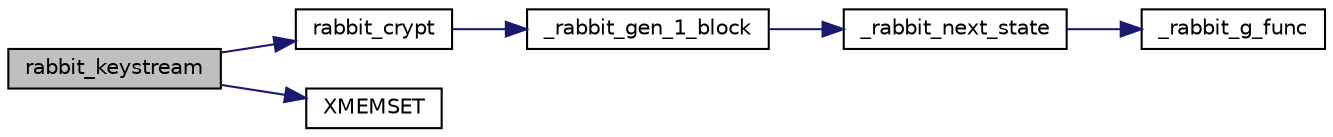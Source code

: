 digraph "rabbit_keystream"
{
 // LATEX_PDF_SIZE
  edge [fontname="Helvetica",fontsize="10",labelfontname="Helvetica",labelfontsize="10"];
  node [fontname="Helvetica",fontsize="10",shape=record];
  rankdir="LR";
  Node41 [label="rabbit_keystream",height=0.2,width=0.4,color="black", fillcolor="grey75", style="filled", fontcolor="black",tooltip=" "];
  Node41 -> Node42 [color="midnightblue",fontsize="10",style="solid",fontname="Helvetica"];
  Node42 [label="rabbit_crypt",height=0.2,width=0.4,color="black", fillcolor="white", style="filled",URL="$rabbit_8c.html#a5391d40531a20557491ef7d58fb93cda",tooltip=" "];
  Node42 -> Node43 [color="midnightblue",fontsize="10",style="solid",fontname="Helvetica"];
  Node43 [label="_rabbit_gen_1_block",height=0.2,width=0.4,color="black", fillcolor="white", style="filled",URL="$rabbit_8c.html#a5908dd91ace42986a5ee525efe536246",tooltip=" "];
  Node43 -> Node44 [color="midnightblue",fontsize="10",style="solid",fontname="Helvetica"];
  Node44 [label="_rabbit_next_state",height=0.2,width=0.4,color="black", fillcolor="white", style="filled",URL="$rabbit_8c.html#a84f7be2f4dd286fbda438d0d94d5db8f",tooltip=" "];
  Node44 -> Node45 [color="midnightblue",fontsize="10",style="solid",fontname="Helvetica"];
  Node45 [label="_rabbit_g_func",height=0.2,width=0.4,color="black", fillcolor="white", style="filled",URL="$rabbit_8c.html#abe3d301de5a1b8aace3b7d5e71fabe10",tooltip=" "];
  Node41 -> Node46 [color="midnightblue",fontsize="10",style="solid",fontname="Helvetica"];
  Node46 [label="XMEMSET",height=0.2,width=0.4,color="black", fillcolor="white", style="filled",URL="$tomcrypt__cfg_8h.html#aa3c34a6f6c61de7da9258b5a30e32c2f",tooltip=" "];
}
